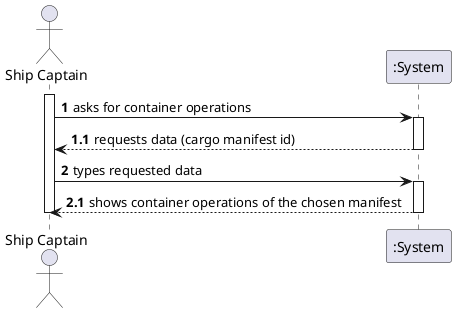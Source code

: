 @startuml
'https://plantuml.com/sequence-diagram

autonumber

actor "Ship Captain" as SP

activate SP
SP -> ":System" : asks for container operations

autonumber 1.1

activate ":System"
":System" --> "SP" : requests data (cargo manifest id)
deactivate ":System"

autonumber 2

SP -> ":System" : types requested data

autonumber 2.1

activate ":System"
":System" --> SP : shows container operations of the chosen manifest
deactivate ":System"

deactivate SP

@enduml
